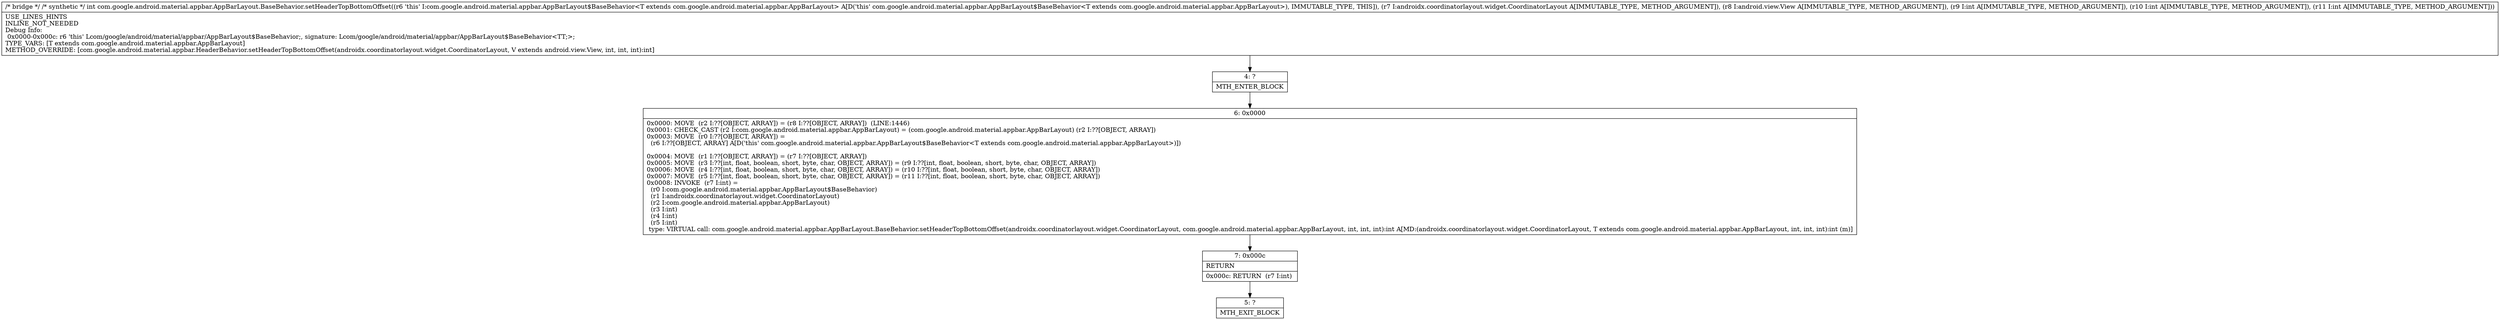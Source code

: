 digraph "CFG forcom.google.android.material.appbar.AppBarLayout.BaseBehavior.setHeaderTopBottomOffset(Landroidx\/coordinatorlayout\/widget\/CoordinatorLayout;Landroid\/view\/View;III)I" {
Node_4 [shape=record,label="{4\:\ ?|MTH_ENTER_BLOCK\l}"];
Node_6 [shape=record,label="{6\:\ 0x0000|0x0000: MOVE  (r2 I:??[OBJECT, ARRAY]) = (r8 I:??[OBJECT, ARRAY])  (LINE:1446)\l0x0001: CHECK_CAST (r2 I:com.google.android.material.appbar.AppBarLayout) = (com.google.android.material.appbar.AppBarLayout) (r2 I:??[OBJECT, ARRAY]) \l0x0003: MOVE  (r0 I:??[OBJECT, ARRAY]) = \l  (r6 I:??[OBJECT, ARRAY] A[D('this' com.google.android.material.appbar.AppBarLayout$BaseBehavior\<T extends com.google.android.material.appbar.AppBarLayout\>)])\l \l0x0004: MOVE  (r1 I:??[OBJECT, ARRAY]) = (r7 I:??[OBJECT, ARRAY]) \l0x0005: MOVE  (r3 I:??[int, float, boolean, short, byte, char, OBJECT, ARRAY]) = (r9 I:??[int, float, boolean, short, byte, char, OBJECT, ARRAY]) \l0x0006: MOVE  (r4 I:??[int, float, boolean, short, byte, char, OBJECT, ARRAY]) = (r10 I:??[int, float, boolean, short, byte, char, OBJECT, ARRAY]) \l0x0007: MOVE  (r5 I:??[int, float, boolean, short, byte, char, OBJECT, ARRAY]) = (r11 I:??[int, float, boolean, short, byte, char, OBJECT, ARRAY]) \l0x0008: INVOKE  (r7 I:int) = \l  (r0 I:com.google.android.material.appbar.AppBarLayout$BaseBehavior)\l  (r1 I:androidx.coordinatorlayout.widget.CoordinatorLayout)\l  (r2 I:com.google.android.material.appbar.AppBarLayout)\l  (r3 I:int)\l  (r4 I:int)\l  (r5 I:int)\l type: VIRTUAL call: com.google.android.material.appbar.AppBarLayout.BaseBehavior.setHeaderTopBottomOffset(androidx.coordinatorlayout.widget.CoordinatorLayout, com.google.android.material.appbar.AppBarLayout, int, int, int):int A[MD:(androidx.coordinatorlayout.widget.CoordinatorLayout, T extends com.google.android.material.appbar.AppBarLayout, int, int, int):int (m)]\l}"];
Node_7 [shape=record,label="{7\:\ 0x000c|RETURN\l|0x000c: RETURN  (r7 I:int) \l}"];
Node_5 [shape=record,label="{5\:\ ?|MTH_EXIT_BLOCK\l}"];
MethodNode[shape=record,label="{\/* bridge *\/ \/* synthetic *\/ int com.google.android.material.appbar.AppBarLayout.BaseBehavior.setHeaderTopBottomOffset((r6 'this' I:com.google.android.material.appbar.AppBarLayout$BaseBehavior\<T extends com.google.android.material.appbar.AppBarLayout\> A[D('this' com.google.android.material.appbar.AppBarLayout$BaseBehavior\<T extends com.google.android.material.appbar.AppBarLayout\>), IMMUTABLE_TYPE, THIS]), (r7 I:androidx.coordinatorlayout.widget.CoordinatorLayout A[IMMUTABLE_TYPE, METHOD_ARGUMENT]), (r8 I:android.view.View A[IMMUTABLE_TYPE, METHOD_ARGUMENT]), (r9 I:int A[IMMUTABLE_TYPE, METHOD_ARGUMENT]), (r10 I:int A[IMMUTABLE_TYPE, METHOD_ARGUMENT]), (r11 I:int A[IMMUTABLE_TYPE, METHOD_ARGUMENT]))  | USE_LINES_HINTS\lINLINE_NOT_NEEDED\lDebug Info:\l  0x0000\-0x000c: r6 'this' Lcom\/google\/android\/material\/appbar\/AppBarLayout$BaseBehavior;, signature: Lcom\/google\/android\/material\/appbar\/AppBarLayout$BaseBehavior\<TT;\>;\lTYPE_VARS: [T extends com.google.android.material.appbar.AppBarLayout]\lMETHOD_OVERRIDE: [com.google.android.material.appbar.HeaderBehavior.setHeaderTopBottomOffset(androidx.coordinatorlayout.widget.CoordinatorLayout, V extends android.view.View, int, int, int):int]\l}"];
MethodNode -> Node_4;Node_4 -> Node_6;
Node_6 -> Node_7;
Node_7 -> Node_5;
}

